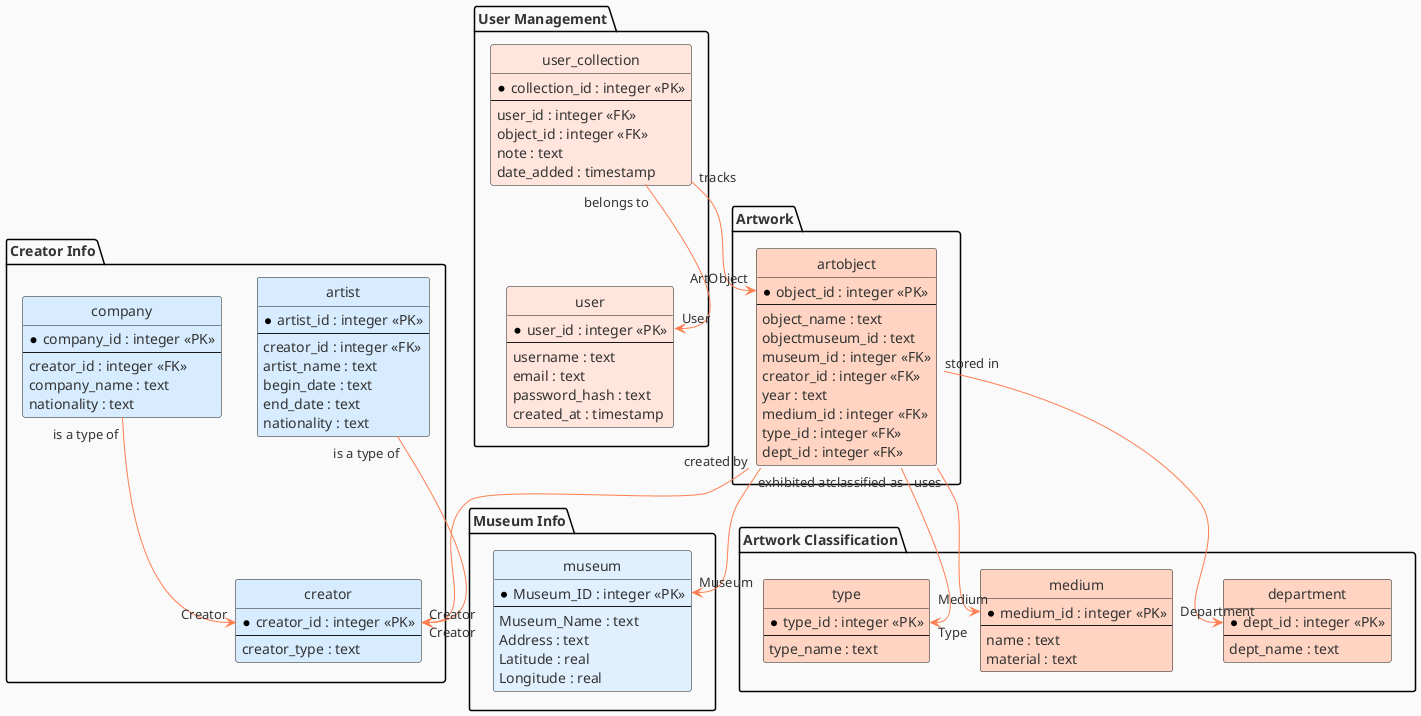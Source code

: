 @startuml

' ==== Global Style ====
skinparam backgroundColor #FAFAFA
skinparam defaultFontName "Helvetica"
skinparam defaultFontColor #333333
skinparam ArrowColor #FF7F50
hide circle
hide methods
hide stereotype

' ==== Museum Info Package ====
package "Museum Info" {
  entity museum #E0F0FF {
    *Museum_ID : integer <<PK>>
    --
    Museum_Name : text
    Address : text
    Latitude : real
    Longitude : real
  }
}

' ==== Artwork Classification Package ====
package "Artwork Classification" {
  entity department #FFD4C2 {
    *dept_id : integer <<PK>>
    --
    dept_name : text
  }

  entity medium #FFD4C2 {
    *medium_id : integer <<PK>>
    --
    name : text
    material : text
  }

  entity type #FFD4C2 {
    *type_id : integer <<PK>>
    --
    type_name : text
  }
}

' ==== Creator Info Package ====
package "Creator Info" {
  entity creator #D7ECFF {
    *creator_id : integer <<PK>>
    --
    creator_type : text
  }

  entity artist #D7ECFF {
    *artist_id : integer <<PK>>
    --
    creator_id : integer <<FK>>
    artist_name : text
    begin_date : text
    end_date : text
    nationality : text
  }

  entity company #D7ECFF {
    *company_id : integer <<PK>>
    --
    creator_id : integer <<FK>>
    company_name : text
    nationality : text
  }
}

' ==== Artwork Package ====
package "Artwork" {
  entity artobject #FFD4C2 {
    *object_id : integer <<PK>>
    --
    object_name : text
    objectmuseum_id : text
    museum_id : integer <<FK>>
    creator_id : integer <<FK>>
    year : text
    medium_id : integer <<FK>>
    type_id : integer <<FK>>
    dept_id : integer <<FK>>
  }
}

' ==== User Management Package ====
package "User Management" {
  entity user #FFE5DC {
    *user_id : integer <<PK>>
    --
    username : text
    email : text
    password_hash : text
    created_at : timestamp
  }

  entity user_collection #FFE5DC {
    *collection_id : integer <<PK>>
    --
    user_id : integer <<FK>>
    object_id : integer <<FK>>
    note : text
    date_added : timestamp
  }
}

' ==== Define Relationships with Labels ====

artobject "exhibited at" --> "Museum" museum::Museum_ID
artobject "created by" --> "Creator" creator::creator_id
artobject "uses" --> "Medium" medium::medium_id
artobject "classified as" --> "Type" type::type_id
artobject "stored in" --> "Department" department::dept_id

artist "is a type of" --> "Creator" creator::creator_id
company "is a type of" --> "Creator" creator::creator_id

user_collection "belongs to" --> "User" user::user_id
user_collection "tracks" --> "ArtObject" artobject::object_id

@enduml